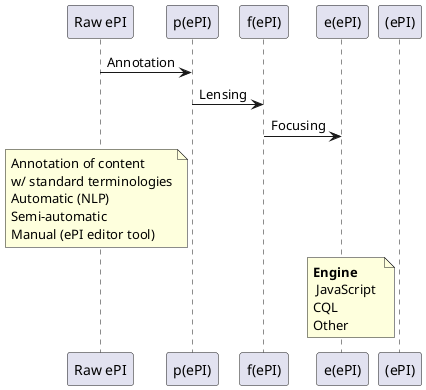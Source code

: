 @startuml 


"Raw ePI"-> "p(ePI)": Annotation


"p(ePI)"->"f(ePI)": Lensing


"f(ePI)"->"e(ePI)": Focusing

note left of "p(ePI)": Annotation of content \nw/ standard terminologies\nAutomatic (NLP)\nSemi-automatic\nManual (ePI editor tool)


note left of "(ePI)": **Engine**\n JavaScript \nCQL\nOther

@enduml
